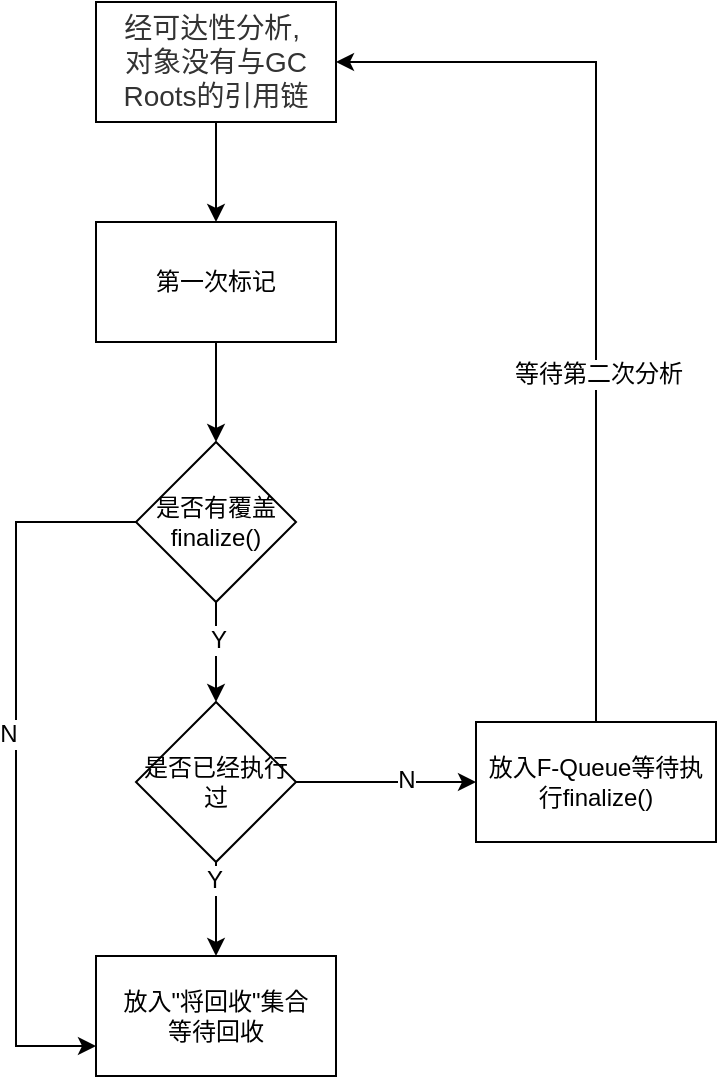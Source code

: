 <mxfile version="12.2.0" type="github" pages="1"><diagram id="BSbJFKmibn2xcPLL7bxr" name="Page-1"><mxGraphModel dx="1098" dy="552" grid="1" gridSize="10" guides="1" tooltips="1" connect="1" arrows="1" fold="1" page="1" pageScale="1" pageWidth="827" pageHeight="1169" math="0" shadow="0"><root><mxCell id="0"/><mxCell id="1" parent="0"/><mxCell id="2mj3xYVIHDUKzBpUH-YI-3" style="edgeStyle=orthogonalEdgeStyle;rounded=0;orthogonalLoop=1;jettySize=auto;html=1;entryX=0.5;entryY=0;entryDx=0;entryDy=0;" edge="1" parent="1" source="2mj3xYVIHDUKzBpUH-YI-1" target="2mj3xYVIHDUKzBpUH-YI-2"><mxGeometry relative="1" as="geometry"/></mxCell><mxCell id="2mj3xYVIHDUKzBpUH-YI-1" value="&lt;span style=&quot;color: rgb(51 , 51 , 51) ; font-family: , &amp;#34;stheiti&amp;#34; , &amp;#34;hei&amp;#34; , &amp;#34;heiti sc&amp;#34; , &amp;#34;microsoft yahei&amp;#34; , &amp;#34;arial&amp;#34; , sans-serif ; font-size: 14px ; white-space: normal ; background-color: rgb(255 , 255 , 255)&quot;&gt;经可达性分析,&amp;nbsp;&lt;/span&gt;&lt;br style=&quot;box-sizing: border-box ; color: rgb(51 , 51 , 51) ; font-family: , &amp;#34;stheiti&amp;#34; , &amp;#34;hei&amp;#34; , &amp;#34;heiti sc&amp;#34; , &amp;#34;microsoft yahei&amp;#34; , &amp;#34;arial&amp;#34; , sans-serif ; font-size: 14px ; white-space: normal&quot;&gt;&lt;span style=&quot;color: rgb(51 , 51 , 51) ; font-family: , &amp;#34;stheiti&amp;#34; , &amp;#34;hei&amp;#34; , &amp;#34;heiti sc&amp;#34; , &amp;#34;microsoft yahei&amp;#34; , &amp;#34;arial&amp;#34; , sans-serif ; font-size: 14px ; white-space: normal ; background-color: rgb(255 , 255 , 255)&quot;&gt;对象没有与GC Roots的引用链&lt;/span&gt;" style="rounded=0;whiteSpace=wrap;html=1;" vertex="1" parent="1"><mxGeometry x="240" y="70" width="120" height="60" as="geometry"/></mxCell><mxCell id="2mj3xYVIHDUKzBpUH-YI-11" style="edgeStyle=orthogonalEdgeStyle;rounded=0;orthogonalLoop=1;jettySize=auto;html=1;entryX=0.5;entryY=0;entryDx=0;entryDy=0;" edge="1" parent="1" source="2mj3xYVIHDUKzBpUH-YI-2" target="2mj3xYVIHDUKzBpUH-YI-4"><mxGeometry relative="1" as="geometry"/></mxCell><mxCell id="2mj3xYVIHDUKzBpUH-YI-2" value="第一次标记" style="rounded=0;whiteSpace=wrap;html=1;" vertex="1" parent="1"><mxGeometry x="240" y="180" width="120" height="60" as="geometry"/></mxCell><mxCell id="2mj3xYVIHDUKzBpUH-YI-6" value="" style="edgeStyle=orthogonalEdgeStyle;rounded=0;orthogonalLoop=1;jettySize=auto;html=1;" edge="1" parent="1" source="2mj3xYVIHDUKzBpUH-YI-4" target="2mj3xYVIHDUKzBpUH-YI-5"><mxGeometry relative="1" as="geometry"/></mxCell><mxCell id="2mj3xYVIHDUKzBpUH-YI-7" value="Y" style="text;html=1;resizable=0;points=[];align=center;verticalAlign=middle;labelBackgroundColor=#ffffff;" vertex="1" connectable="0" parent="2mj3xYVIHDUKzBpUH-YI-6"><mxGeometry x="-0.25" y="1" relative="1" as="geometry"><mxPoint as="offset"/></mxGeometry></mxCell><mxCell id="2mj3xYVIHDUKzBpUH-YI-18" style="edgeStyle=orthogonalEdgeStyle;rounded=0;orthogonalLoop=1;jettySize=auto;html=1;entryX=0;entryY=0.75;entryDx=0;entryDy=0;exitX=0;exitY=0.5;exitDx=0;exitDy=0;" edge="1" parent="1" source="2mj3xYVIHDUKzBpUH-YI-4" target="2mj3xYVIHDUKzBpUH-YI-12"><mxGeometry relative="1" as="geometry"><Array as="points"><mxPoint x="200" y="330"/><mxPoint x="200" y="592"/></Array></mxGeometry></mxCell><mxCell id="2mj3xYVIHDUKzBpUH-YI-19" value="N" style="text;html=1;resizable=0;points=[];align=center;verticalAlign=middle;labelBackgroundColor=#ffffff;" vertex="1" connectable="0" parent="2mj3xYVIHDUKzBpUH-YI-18"><mxGeometry x="-0.087" y="-4" relative="1" as="geometry"><mxPoint as="offset"/></mxGeometry></mxCell><mxCell id="2mj3xYVIHDUKzBpUH-YI-4" value="是否有覆盖finalize()" style="rhombus;whiteSpace=wrap;html=1;" vertex="1" parent="1"><mxGeometry x="260" y="290" width="80" height="80" as="geometry"/></mxCell><mxCell id="2mj3xYVIHDUKzBpUH-YI-9" style="edgeStyle=orthogonalEdgeStyle;rounded=0;orthogonalLoop=1;jettySize=auto;html=1;entryX=0;entryY=0.5;entryDx=0;entryDy=0;" edge="1" parent="1" source="2mj3xYVIHDUKzBpUH-YI-5" target="2mj3xYVIHDUKzBpUH-YI-8"><mxGeometry relative="1" as="geometry"/></mxCell><mxCell id="2mj3xYVIHDUKzBpUH-YI-10" value="N" style="text;html=1;resizable=0;points=[];align=center;verticalAlign=middle;labelBackgroundColor=#ffffff;" vertex="1" connectable="0" parent="2mj3xYVIHDUKzBpUH-YI-9"><mxGeometry x="0.21" y="1" relative="1" as="geometry"><mxPoint as="offset"/></mxGeometry></mxCell><mxCell id="2mj3xYVIHDUKzBpUH-YI-16" style="edgeStyle=orthogonalEdgeStyle;rounded=0;orthogonalLoop=1;jettySize=auto;html=1;entryX=0.5;entryY=0;entryDx=0;entryDy=0;" edge="1" parent="1" source="2mj3xYVIHDUKzBpUH-YI-5" target="2mj3xYVIHDUKzBpUH-YI-12"><mxGeometry relative="1" as="geometry"/></mxCell><mxCell id="2mj3xYVIHDUKzBpUH-YI-17" value="Y" style="text;html=1;resizable=0;points=[];align=center;verticalAlign=middle;labelBackgroundColor=#ffffff;" vertex="1" connectable="0" parent="2mj3xYVIHDUKzBpUH-YI-16"><mxGeometry x="-0.607" y="-1" relative="1" as="geometry"><mxPoint as="offset"/></mxGeometry></mxCell><mxCell id="2mj3xYVIHDUKzBpUH-YI-5" value="是否已经执行过" style="rhombus;whiteSpace=wrap;html=1;" vertex="1" parent="1"><mxGeometry x="260" y="420" width="80" height="80" as="geometry"/></mxCell><mxCell id="2mj3xYVIHDUKzBpUH-YI-13" style="edgeStyle=orthogonalEdgeStyle;rounded=0;orthogonalLoop=1;jettySize=auto;html=1;entryX=1;entryY=0.5;entryDx=0;entryDy=0;exitX=0.5;exitY=0;exitDx=0;exitDy=0;" edge="1" parent="1" source="2mj3xYVIHDUKzBpUH-YI-8" target="2mj3xYVIHDUKzBpUH-YI-1"><mxGeometry relative="1" as="geometry"/></mxCell><mxCell id="2mj3xYVIHDUKzBpUH-YI-14" value="等待第二次分析" style="text;html=1;resizable=0;points=[];align=center;verticalAlign=middle;labelBackgroundColor=#ffffff;" vertex="1" connectable="0" parent="2mj3xYVIHDUKzBpUH-YI-13"><mxGeometry x="-0.243" y="-1" relative="1" as="geometry"><mxPoint as="offset"/></mxGeometry></mxCell><mxCell id="2mj3xYVIHDUKzBpUH-YI-8" value="放入F-Queue等待执行finalize()" style="rounded=0;whiteSpace=wrap;html=1;" vertex="1" parent="1"><mxGeometry x="430" y="430" width="120" height="60" as="geometry"/></mxCell><mxCell id="2mj3xYVIHDUKzBpUH-YI-12" value="放入&quot;将回收&quot;集合&lt;br&gt;等待回收" style="rounded=0;whiteSpace=wrap;html=1;" vertex="1" parent="1"><mxGeometry x="240" y="547" width="120" height="60" as="geometry"/></mxCell></root></mxGraphModel></diagram></mxfile>